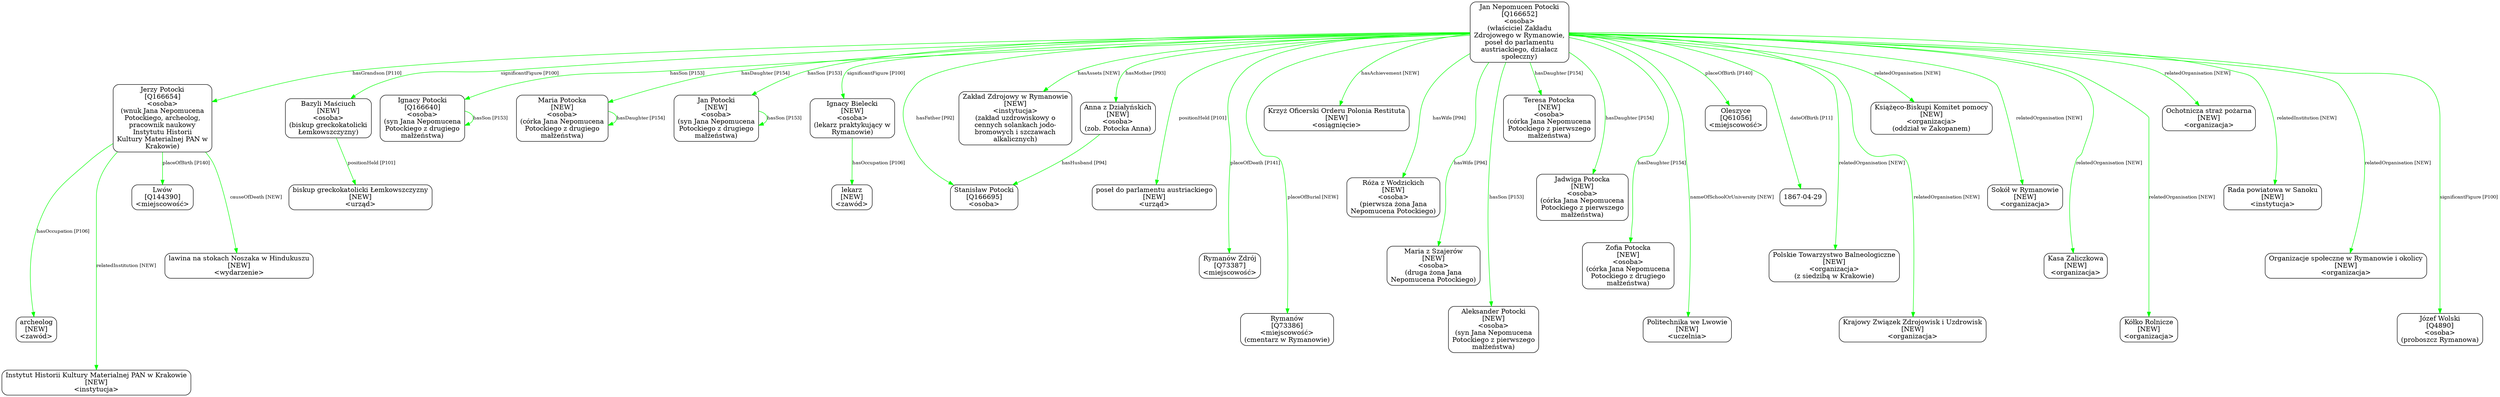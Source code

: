 digraph {
	node [shape=box,
		style=rounded
	];
	edge [fontsize=10];
	"Jan Nepomucen Potocki
[Q166652]
<osoba>
(właściciel Zakładu
Zdrojowego w Rymanowie,
poseł do parlamentu
austriackiego, działacz
\
społeczny)"	[color=black,
		label="Jan Nepomucen Potocki
[Q166652]
<osoba>
(właściciel Zakładu
Zdrojowego w Rymanowie,
poseł do parlamentu
austriackiego, działacz
\
społeczny)"];
	"Jerzy Potocki
[Q166654]
<osoba>
(wnuk Jana Nepomucena
Potockiego, archeolog,
pracownik naukowy
Instytutu Historii
Kultury Materialnej \
PAN w
Krakowie)"	[color=black,
		label="Jerzy Potocki
[Q166654]
<osoba>
(wnuk Jana Nepomucena
Potockiego, archeolog,
pracownik naukowy
Instytutu Historii
Kultury Materialnej \
PAN w
Krakowie)"];
	"Jan Nepomucen Potocki
[Q166652]
<osoba>
(właściciel Zakładu
Zdrojowego w Rymanowie,
poseł do parlamentu
austriackiego, działacz
\
społeczny)" -> "Jerzy Potocki
[Q166654]
<osoba>
(wnuk Jana Nepomucena
Potockiego, archeolog,
pracownik naukowy
Instytutu Historii
Kultury Materialnej \
PAN w
Krakowie)"	[color=green,
		label="hasGrandson [P110]"];
	"Anna z Działyńskich
[NEW]
<osoba>
(zob. Potocka Anna)"	[color=black,
		label="Anna z Działyńskich
[NEW]
<osoba>
(zob. Potocka Anna)"];
	"Jan Nepomucen Potocki
[Q166652]
<osoba>
(właściciel Zakładu
Zdrojowego w Rymanowie,
poseł do parlamentu
austriackiego, działacz
\
społeczny)" -> "Anna z Działyńskich
[NEW]
<osoba>
(zob. Potocka Anna)"	[color=green,
		label="hasMother [P93]"];
	"Ignacy Potocki
[Q166640]
<osoba>
(syn Jana Nepomucena
Potockiego z drugiego
małżeństwa)"	[color=black,
		label="Ignacy Potocki
[Q166640]
<osoba>
(syn Jana Nepomucena
Potockiego z drugiego
małżeństwa)"];
	"Jan Nepomucen Potocki
[Q166652]
<osoba>
(właściciel Zakładu
Zdrojowego w Rymanowie,
poseł do parlamentu
austriackiego, działacz
\
społeczny)" -> "Ignacy Potocki
[Q166640]
<osoba>
(syn Jana Nepomucena
Potockiego z drugiego
małżeństwa)"	[color=green,
		label="hasSon [P153]"];
	"Maria Potocka
[NEW]
<osoba>
(córka Jana Nepomucena
Potockiego z drugiego
małżeństwa)"	[color=black,
		label="Maria Potocka
[NEW]
<osoba>
(córka Jana Nepomucena
Potockiego z drugiego
małżeństwa)"];
	"Jan Nepomucen Potocki
[Q166652]
<osoba>
(właściciel Zakładu
Zdrojowego w Rymanowie,
poseł do parlamentu
austriackiego, działacz
\
społeczny)" -> "Maria Potocka
[NEW]
<osoba>
(córka Jana Nepomucena
Potockiego z drugiego
małżeństwa)"	[color=green,
		label="hasDaughter [P154]"];
	"Jan Potocki
[NEW]
<osoba>
(syn Jana Nepomucena
Potockiego z drugiego
małżeństwa)"	[color=black,
		label="Jan Potocki
[NEW]
<osoba>
(syn Jana Nepomucena
Potockiego z drugiego
małżeństwa)"];
	"Jan Nepomucen Potocki
[Q166652]
<osoba>
(właściciel Zakładu
Zdrojowego w Rymanowie,
poseł do parlamentu
austriackiego, działacz
\
społeczny)" -> "Jan Potocki
[NEW]
<osoba>
(syn Jana Nepomucena
Potockiego z drugiego
małżeństwa)"	[color=green,
		label="hasSon [P153]"];
	"Bazyli Maściuch
[NEW]
<osoba>
(biskup greckokatolicki
Łemkowszczyzny)"	[color=black,
		label="Bazyli Maściuch
[NEW]
<osoba>
(biskup greckokatolicki
Łemkowszczyzny)"];
	"Jan Nepomucen Potocki
[Q166652]
<osoba>
(właściciel Zakładu
Zdrojowego w Rymanowie,
poseł do parlamentu
austriackiego, działacz
\
społeczny)" -> "Bazyli Maściuch
[NEW]
<osoba>
(biskup greckokatolicki
Łemkowszczyzny)"	[color=green,
		label="significantFigure [P100]"];
	"Ignacy Bielecki
[NEW]
<osoba>
(lekarz praktykujący w
Rymanowie)"	[color=black,
		label="Ignacy Bielecki
[NEW]
<osoba>
(lekarz praktykujący w
Rymanowie)"];
	"Jan Nepomucen Potocki
[Q166652]
<osoba>
(właściciel Zakładu
Zdrojowego w Rymanowie,
poseł do parlamentu
austriackiego, działacz
\
społeczny)" -> "Ignacy Bielecki
[NEW]
<osoba>
(lekarz praktykujący w
Rymanowie)"	[color=green,
		label="significantFigure [P100]"];
	"Jan Nepomucen Potocki
[Q166652]
<osoba>
(właściciel Zakładu
Zdrojowego w Rymanowie,
poseł do parlamentu
austriackiego, działacz
\
społeczny)" -> "Zakład Zdrojowy w Rymanowie
[NEW]
<instytucja>
(zakład uzdrowiskowy o
cennych solankach jodo-
bromowych i szczawach
alkalicznych)"	[color=green,
		label="hasAssets [NEW]",
		minlen=1];
	"Jan Nepomucen Potocki
[Q166652]
<osoba>
(właściciel Zakładu
Zdrojowego w Rymanowie,
poseł do parlamentu
austriackiego, działacz
\
społeczny)" -> "poseł do parlamentu austriackiego
[NEW]
<urząd>"	[color=green,
		label="positionHeld [P101]",
		minlen=2];
	"Jan Nepomucen Potocki
[Q166652]
<osoba>
(właściciel Zakładu
Zdrojowego w Rymanowie,
poseł do parlamentu
austriackiego, działacz
\
społeczny)" -> "Stanisław Potocki
[Q166695]
<osoba>"	[color=green,
		label="hasFather [P92]"];
	"Jan Nepomucen Potocki
[Q166652]
<osoba>
(właściciel Zakładu
Zdrojowego w Rymanowie,
poseł do parlamentu
austriackiego, działacz
\
społeczny)" -> "Rymanów Zdrój
[Q73387]
<miejscowość>"	[color=green,
		label="placeOfDeath [P141]",
		minlen=3];
	"Jan Nepomucen Potocki
[Q166652]
<osoba>
(właściciel Zakładu
Zdrojowego w Rymanowie,
poseł do parlamentu
austriackiego, działacz
\
społeczny)" -> "Rymanów
[Q73386]
<miejscowość>
(cmentarz w Rymanowie)"	[color=green,
		label="placeOfBurial [NEW]",
		minlen=4];
	"Jan Nepomucen Potocki
[Q166652]
<osoba>
(właściciel Zakładu
Zdrojowego w Rymanowie,
poseł do parlamentu
austriackiego, działacz
\
społeczny)" -> "Krzyż Oficerski Orderu Polonia Restituta
[NEW]
<osiągnięcie>"	[color=green,
		label="hasAchievement [NEW]",
		minlen=1];
	"Jan Nepomucen Potocki
[Q166652]
<osoba>
(właściciel Zakładu
Zdrojowego w Rymanowie,
poseł do parlamentu
austriackiego, działacz
\
społeczny)" -> "Róża z Wodzickich
[NEW]
<osoba>
(pierwsza żona Jana
Nepomucena Potockiego)"	[color=green,
		label="hasWife [P94]",
		minlen=2];
	"Jan Nepomucen Potocki
[Q166652]
<osoba>
(właściciel Zakładu
Zdrojowego w Rymanowie,
poseł do parlamentu
austriackiego, działacz
\
społeczny)" -> "Maria z Szajerów
[NEW]
<osoba>
(druga żona Jana
Nepomucena Potockiego)"	[color=green,
		label="hasWife [P94]",
		minlen=3];
	"Jan Nepomucen Potocki
[Q166652]
<osoba>
(właściciel Zakładu
Zdrojowego w Rymanowie,
poseł do parlamentu
austriackiego, działacz
\
społeczny)" -> "Aleksander Potocki
[NEW]
<osoba>
(syn Jana Nepomucena
Potockiego z pierwszego
małżeństwa)"	[color=green,
		label="hasSon [P153]",
		minlen=4];
	"Jan Nepomucen Potocki
[Q166652]
<osoba>
(właściciel Zakładu
Zdrojowego w Rymanowie,
poseł do parlamentu
austriackiego, działacz
\
społeczny)" -> "Teresa Potocka
[NEW]
<osoba>
(córka Jana Nepomucena
Potockiego z pierwszego
małżeństwa)"	[color=green,
		label="hasDaughter [P154]",
		minlen=1];
	"Jan Nepomucen Potocki
[Q166652]
<osoba>
(właściciel Zakładu
Zdrojowego w Rymanowie,
poseł do parlamentu
austriackiego, działacz
\
społeczny)" -> "Jadwiga Potocka
[NEW]
<osoba>
(córka Jana Nepomucena
Potockiego z pierwszego
małżeństwa)"	[color=green,
		label="hasDaughter [P154]",
		minlen=2];
	"Jan Nepomucen Potocki
[Q166652]
<osoba>
(właściciel Zakładu
Zdrojowego w Rymanowie,
poseł do parlamentu
austriackiego, działacz
\
społeczny)" -> "Zofia Potocka
[NEW]
<osoba>
(córka Jana Nepomucena
Potockiego z drugiego
małżeństwa)"	[color=green,
		label="hasDaughter [P154]",
		minlen=3];
	"Jan Nepomucen Potocki
[Q166652]
<osoba>
(właściciel Zakładu
Zdrojowego w Rymanowie,
poseł do parlamentu
austriackiego, działacz
\
społeczny)" -> "Politechnika we Lwowie
[NEW]
<uczelnia>"	[color=green,
		label="nameOfSchoolOrUniversity [NEW]",
		minlen=4];
	"Jan Nepomucen Potocki
[Q166652]
<osoba>
(właściciel Zakładu
Zdrojowego w Rymanowie,
poseł do parlamentu
austriackiego, działacz
\
społeczny)" -> "Oleszyce
[Q61056]
<miejscowość>"	[color=green,
		label="placeOfBirth [P140]",
		minlen=1];
	"Jan Nepomucen Potocki
[Q166652]
<osoba>
(właściciel Zakładu
Zdrojowego w Rymanowie,
poseł do parlamentu
austriackiego, działacz
\
społeczny)" -> "1867-04-29"	[color=green,
		label="dateOfBirth [P11]",
		minlen=2];
	"Jan Nepomucen Potocki
[Q166652]
<osoba>
(właściciel Zakładu
Zdrojowego w Rymanowie,
poseł do parlamentu
austriackiego, działacz
\
społeczny)" -> "Polskie Towarzystwo Balneologiczne
[NEW]
<organizacja>
(z siedzibą w Krakowie)"	[color=green,
		label="relatedOrganisation [NEW]",
		minlen=3];
	"Jan Nepomucen Potocki
[Q166652]
<osoba>
(właściciel Zakładu
Zdrojowego w Rymanowie,
poseł do parlamentu
austriackiego, działacz
\
społeczny)" -> "Krajowy Związek Zdrojowisk i Uzdrowisk
[NEW]
<organizacja>"	[color=green,
		label="relatedOrganisation [NEW]",
		minlen=4];
	"Jan Nepomucen Potocki
[Q166652]
<osoba>
(właściciel Zakładu
Zdrojowego w Rymanowie,
poseł do parlamentu
austriackiego, działacz
\
społeczny)" -> "Książęco-Biskupi Komitet pomocy
[NEW]
<organizacja>
(oddział w Zakopanem)"	[color=green,
		label="relatedOrganisation [NEW]",
		minlen=1];
	"Jan Nepomucen Potocki
[Q166652]
<osoba>
(właściciel Zakładu
Zdrojowego w Rymanowie,
poseł do parlamentu
austriackiego, działacz
\
społeczny)" -> "Sokół w Rymanowie
[NEW]
<organizacja>"	[color=green,
		label="relatedOrganisation [NEW]",
		minlen=2];
	"Jan Nepomucen Potocki
[Q166652]
<osoba>
(właściciel Zakładu
Zdrojowego w Rymanowie,
poseł do parlamentu
austriackiego, działacz
\
społeczny)" -> "Kasa Zaliczkowa
[NEW]
<organizacja>"	[color=green,
		label="relatedOrganisation [NEW]",
		minlen=3];
	"Jan Nepomucen Potocki
[Q166652]
<osoba>
(właściciel Zakładu
Zdrojowego w Rymanowie,
poseł do parlamentu
austriackiego, działacz
\
społeczny)" -> "Kółko Rolnicze
[NEW]
<organizacja>"	[color=green,
		label="relatedOrganisation [NEW]",
		minlen=4];
	"Jan Nepomucen Potocki
[Q166652]
<osoba>
(właściciel Zakładu
Zdrojowego w Rymanowie,
poseł do parlamentu
austriackiego, działacz
\
społeczny)" -> "Ochotnicza straż pożarna
[NEW]
<organizacja>"	[color=green,
		label="relatedOrganisation [NEW]",
		minlen=1];
	"Jan Nepomucen Potocki
[Q166652]
<osoba>
(właściciel Zakładu
Zdrojowego w Rymanowie,
poseł do parlamentu
austriackiego, działacz
\
społeczny)" -> "Rada powiatowa w Sanoku
[NEW]
<instytucja>"	[color=green,
		label="relatedInstitution [NEW]",
		minlen=2];
	"Jan Nepomucen Potocki
[Q166652]
<osoba>
(właściciel Zakładu
Zdrojowego w Rymanowie,
poseł do parlamentu
austriackiego, działacz
\
społeczny)" -> "Organizacje społeczne w Rymanowie i okolicy
[NEW]
<organizacja>"	[color=green,
		label="relatedOrganisation [NEW]",
		minlen=3];
	"Jan Nepomucen Potocki
[Q166652]
<osoba>
(właściciel Zakładu
Zdrojowego w Rymanowie,
poseł do parlamentu
austriackiego, działacz
\
społeczny)" -> "Józef Wolski
[Q4890]
<osoba>
(proboszcz Rymanowa)"	[color=green,
		label="significantFigure [P100]",
		minlen=4];
	"Jerzy Potocki
[Q166654]
<osoba>
(wnuk Jana Nepomucena
Potockiego, archeolog,
pracownik naukowy
Instytutu Historii
Kultury Materialnej \
PAN w
Krakowie)" -> "Lwów
[Q144390]
<miejscowość>"	[color=green,
		label="placeOfBirth [P140]",
		minlen=1];
	"Jerzy Potocki
[Q166654]
<osoba>
(wnuk Jana Nepomucena
Potockiego, archeolog,
pracownik naukowy
Instytutu Historii
Kultury Materialnej \
PAN w
Krakowie)" -> "lawina na stokach Noszaka w Hindukuszu
[NEW]
<wydarzenie>"	[color=green,
		label="causeOfDeath [NEW]",
		minlen=2];
	"Jerzy Potocki
[Q166654]
<osoba>
(wnuk Jana Nepomucena
Potockiego, archeolog,
pracownik naukowy
Instytutu Historii
Kultury Materialnej \
PAN w
Krakowie)" -> "archeolog
[NEW]
<zawód>"	[color=green,
		label="hasOccupation [P106]",
		minlen=3];
	"Jerzy Potocki
[Q166654]
<osoba>
(wnuk Jana Nepomucena
Potockiego, archeolog,
pracownik naukowy
Instytutu Historii
Kultury Materialnej \
PAN w
Krakowie)" -> "Instytut Historii Kultury Materialnej PAN w Krakowie
[NEW]
<instytucja>"	[color=green,
		label="relatedInstitution [NEW]",
		minlen=4];
	"Anna z Działyńskich
[NEW]
<osoba>
(zob. Potocka Anna)" -> "Stanisław Potocki
[Q166695]
<osoba>"	[color=green,
		label="hasHusband [P94]"];
	"Ignacy Potocki
[Q166640]
<osoba>
(syn Jana Nepomucena
Potockiego z drugiego
małżeństwa)" -> "Ignacy Potocki
[Q166640]
<osoba>
(syn Jana Nepomucena
Potockiego z drugiego
małżeństwa)"	[color=green,
		label="hasSon [P153]"];
	"Maria Potocka
[NEW]
<osoba>
(córka Jana Nepomucena
Potockiego z drugiego
małżeństwa)" -> "Maria Potocka
[NEW]
<osoba>
(córka Jana Nepomucena
Potockiego z drugiego
małżeństwa)"	[color=green,
		label="hasDaughter [P154]"];
	"Jan Potocki
[NEW]
<osoba>
(syn Jana Nepomucena
Potockiego z drugiego
małżeństwa)" -> "Jan Potocki
[NEW]
<osoba>
(syn Jana Nepomucena
Potockiego z drugiego
małżeństwa)"	[color=green,
		label="hasSon [P153]"];
	"Bazyli Maściuch
[NEW]
<osoba>
(biskup greckokatolicki
Łemkowszczyzny)" -> "biskup greckokatolicki Łemkowszczyzny
[NEW]
<urząd>"	[color=green,
		label="positionHeld [P101]",
		minlen=1];
	"Ignacy Bielecki
[NEW]
<osoba>
(lekarz praktykujący w
Rymanowie)" -> "lekarz
[NEW]
<zawód>"	[color=green,
		label="hasOccupation [P106]",
		minlen=1];
}
